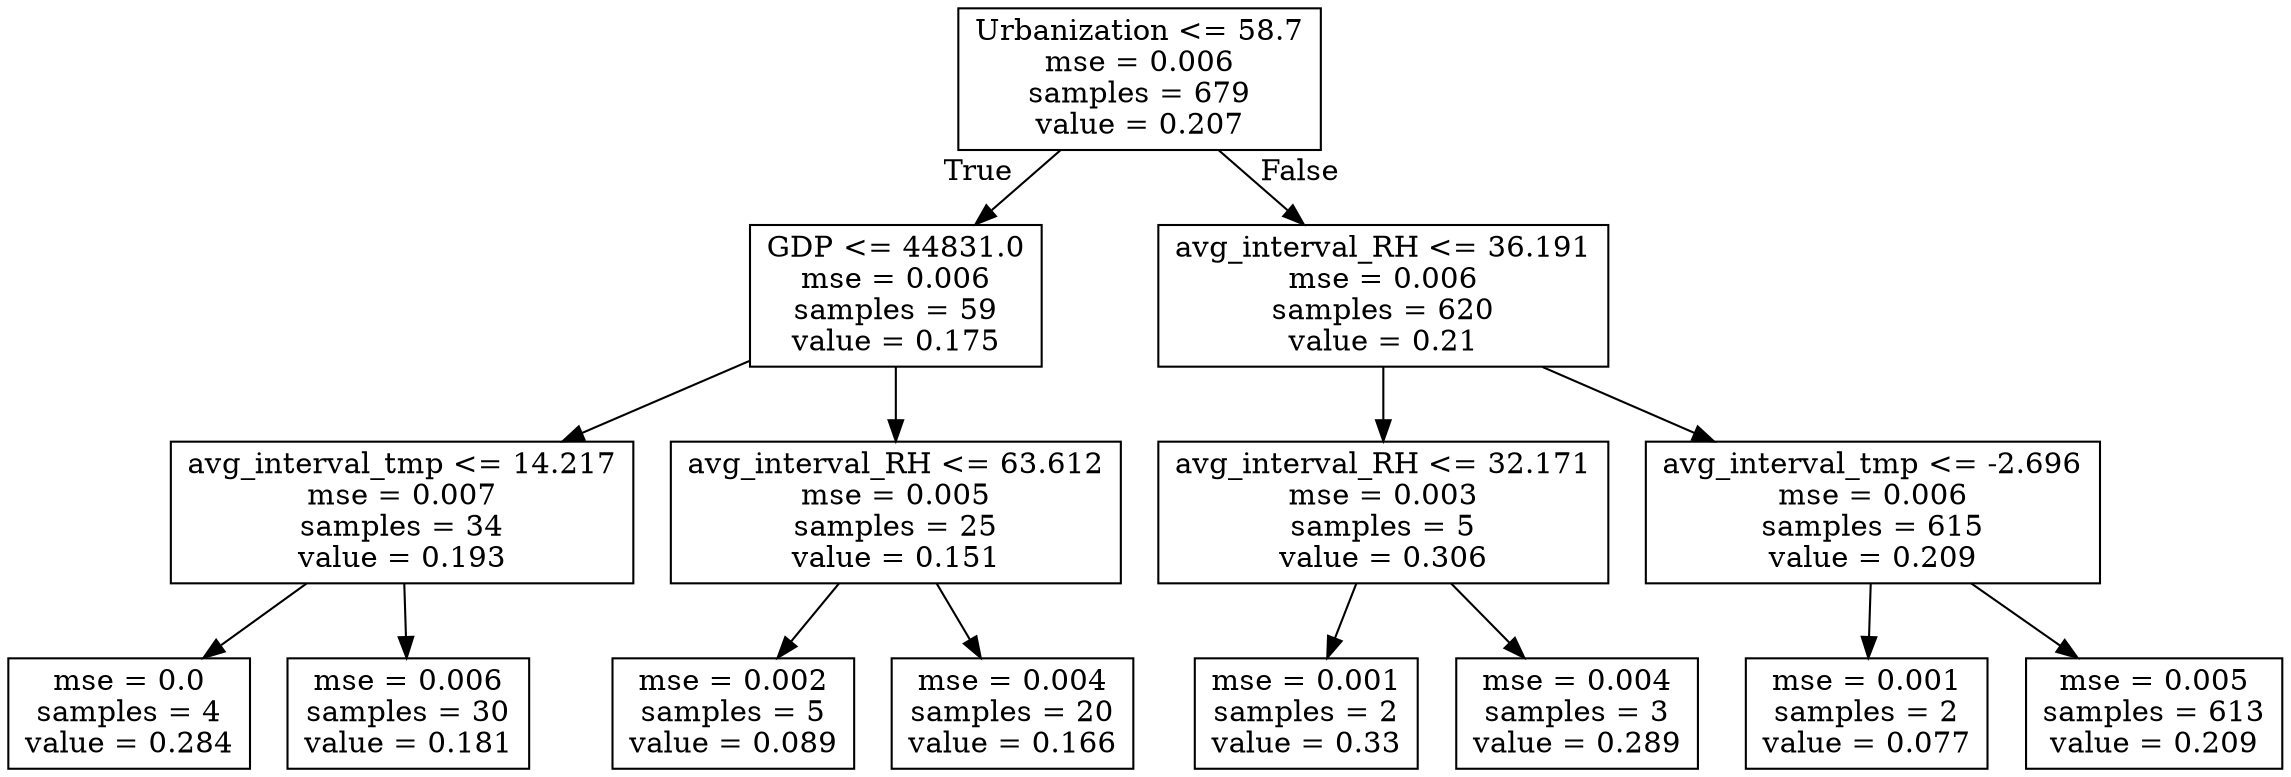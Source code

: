 digraph Tree {
node [shape=box] ;
0 [label="Urbanization <= 58.7\nmse = 0.006\nsamples = 679\nvalue = 0.207"] ;
1 [label="GDP <= 44831.0\nmse = 0.006\nsamples = 59\nvalue = 0.175"] ;
0 -> 1 [labeldistance=2.5, labelangle=45, headlabel="True"] ;
2 [label="avg_interval_tmp <= 14.217\nmse = 0.007\nsamples = 34\nvalue = 0.193"] ;
1 -> 2 ;
3 [label="mse = 0.0\nsamples = 4\nvalue = 0.284"] ;
2 -> 3 ;
4 [label="mse = 0.006\nsamples = 30\nvalue = 0.181"] ;
2 -> 4 ;
5 [label="avg_interval_RH <= 63.612\nmse = 0.005\nsamples = 25\nvalue = 0.151"] ;
1 -> 5 ;
6 [label="mse = 0.002\nsamples = 5\nvalue = 0.089"] ;
5 -> 6 ;
7 [label="mse = 0.004\nsamples = 20\nvalue = 0.166"] ;
5 -> 7 ;
8 [label="avg_interval_RH <= 36.191\nmse = 0.006\nsamples = 620\nvalue = 0.21"] ;
0 -> 8 [labeldistance=2.5, labelangle=-45, headlabel="False"] ;
9 [label="avg_interval_RH <= 32.171\nmse = 0.003\nsamples = 5\nvalue = 0.306"] ;
8 -> 9 ;
10 [label="mse = 0.001\nsamples = 2\nvalue = 0.33"] ;
9 -> 10 ;
11 [label="mse = 0.004\nsamples = 3\nvalue = 0.289"] ;
9 -> 11 ;
12 [label="avg_interval_tmp <= -2.696\nmse = 0.006\nsamples = 615\nvalue = 0.209"] ;
8 -> 12 ;
13 [label="mse = 0.001\nsamples = 2\nvalue = 0.077"] ;
12 -> 13 ;
14 [label="mse = 0.005\nsamples = 613\nvalue = 0.209"] ;
12 -> 14 ;
}